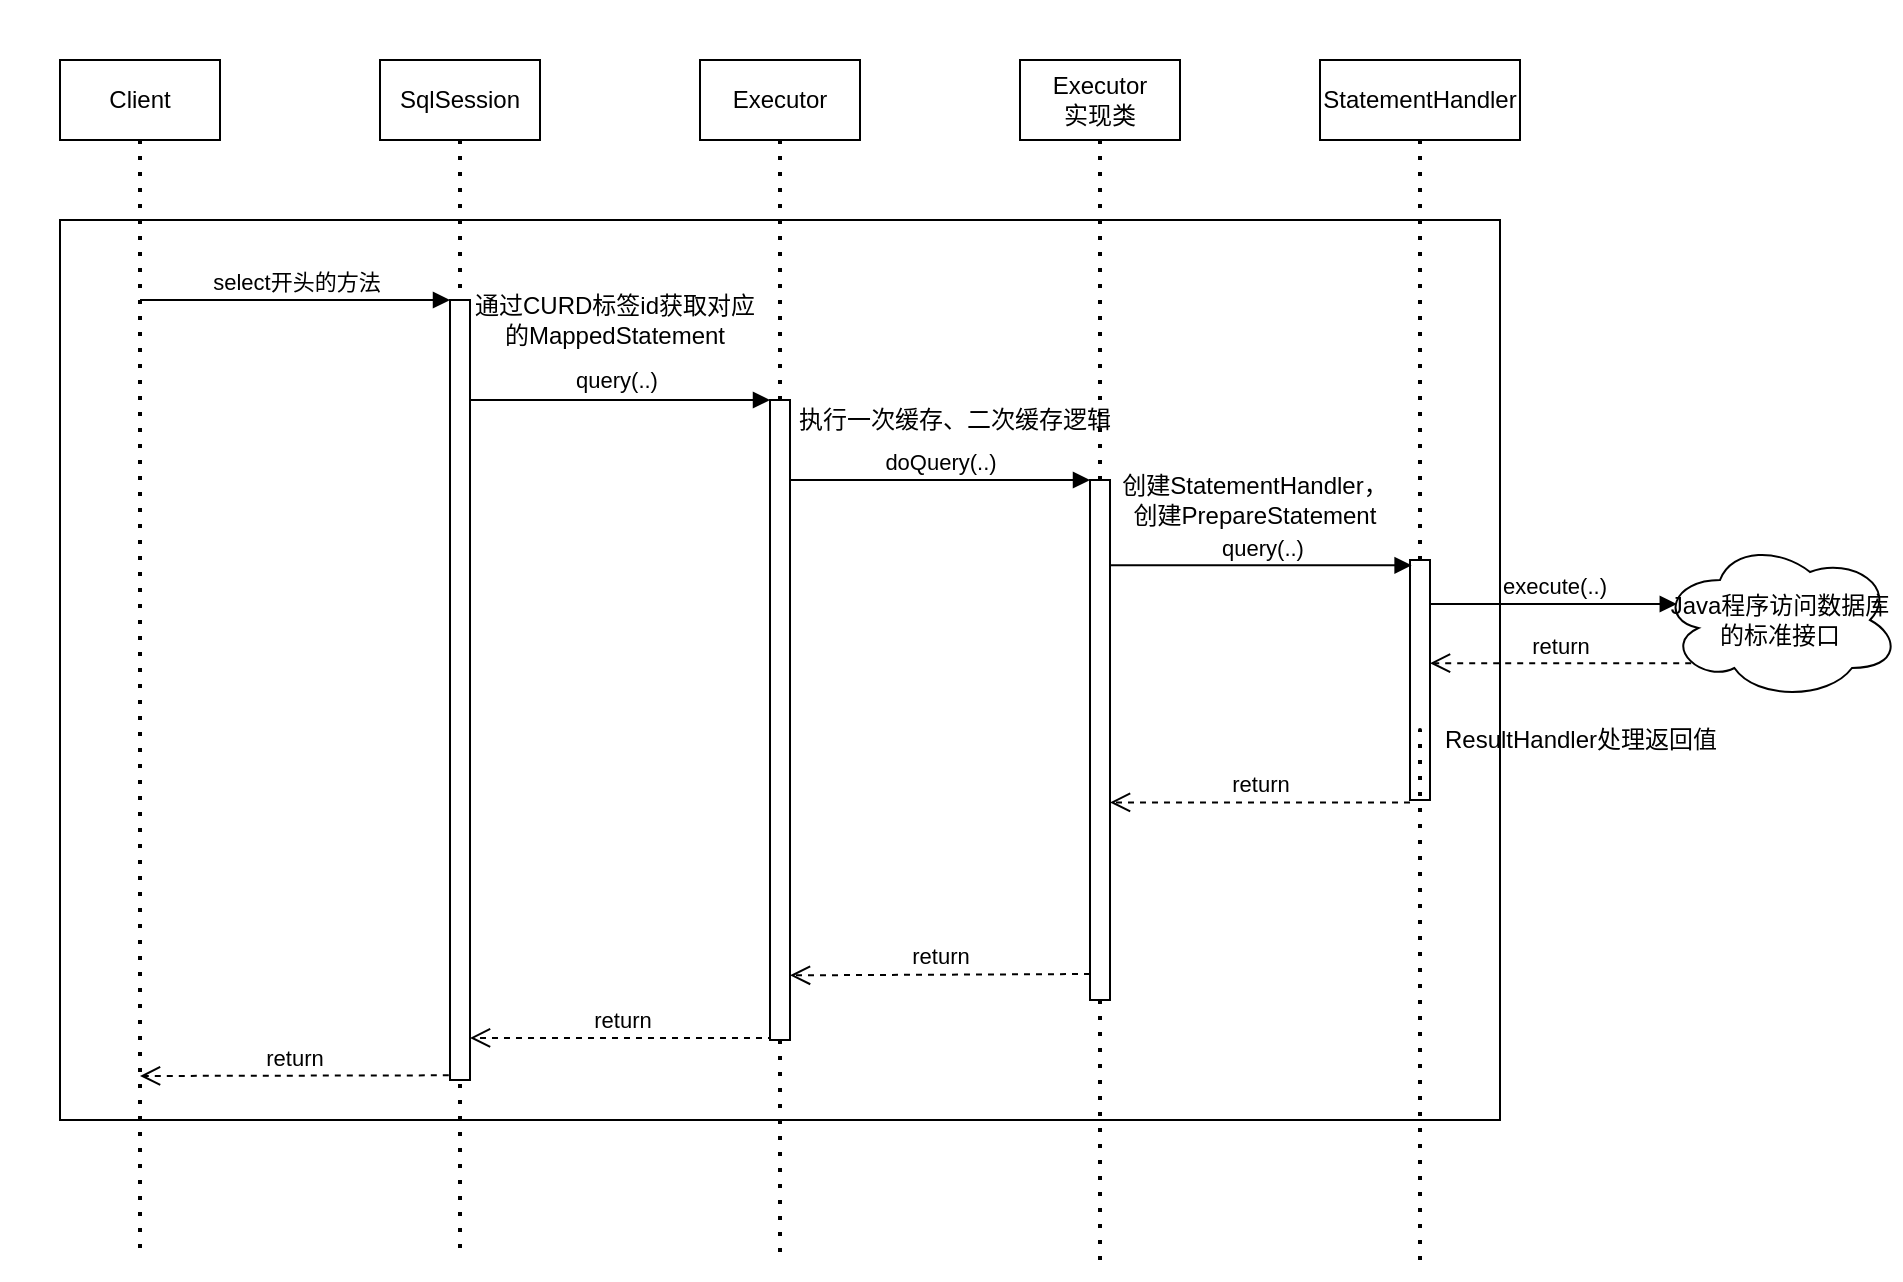 <mxfile version="22.1.16" type="device">
  <diagram id="gFP-7ZzZuncr225zE428" name="第 1 页">
    <mxGraphModel dx="1877" dy="629" grid="1" gridSize="10" guides="1" tooltips="1" connect="1" arrows="1" fold="1" page="1" pageScale="1" pageWidth="827" pageHeight="1169" math="0" shadow="0">
      <root>
        <mxCell id="0" />
        <mxCell id="1" parent="0" />
        <mxCell id="2HJ0uHWdlHcjNEn2teys-1" value="" style="rounded=0;whiteSpace=wrap;html=1;" parent="1" vertex="1">
          <mxGeometry x="-560" y="240" width="720" height="450" as="geometry" />
        </mxCell>
        <mxCell id="2HJ0uHWdlHcjNEn2teys-2" value="Client" style="rounded=0;whiteSpace=wrap;html=1;" parent="1" vertex="1">
          <mxGeometry x="-560" y="160" width="80" height="40" as="geometry" />
        </mxCell>
        <mxCell id="2HJ0uHWdlHcjNEn2teys-3" value="Executor&lt;br&gt;实现类" style="rounded=0;whiteSpace=wrap;html=1;" parent="1" vertex="1">
          <mxGeometry x="-80" y="160" width="80" height="40" as="geometry" />
        </mxCell>
        <mxCell id="2HJ0uHWdlHcjNEn2teys-4" value="SqlSession" style="rounded=0;whiteSpace=wrap;html=1;" parent="1" vertex="1">
          <mxGeometry x="-400" y="160" width="80" height="40" as="geometry" />
        </mxCell>
        <mxCell id="2HJ0uHWdlHcjNEn2teys-5" value="Executor" style="rounded=0;whiteSpace=wrap;html=1;" parent="1" vertex="1">
          <mxGeometry x="-240" y="160" width="80" height="40" as="geometry" />
        </mxCell>
        <mxCell id="2HJ0uHWdlHcjNEn2teys-6" value="" style="endArrow=none;dashed=1;html=1;dashPattern=1 3;strokeWidth=2;" parent="1" source="2HJ0uHWdlHcjNEn2teys-2" edge="1">
          <mxGeometry width="50" height="50" relative="1" as="geometry">
            <mxPoint x="-210" y="290" as="sourcePoint" />
            <mxPoint x="-520" y="760" as="targetPoint" />
          </mxGeometry>
        </mxCell>
        <mxCell id="2HJ0uHWdlHcjNEn2teys-7" value="" style="endArrow=none;dashed=1;html=1;dashPattern=1 3;strokeWidth=2;exitX=0.5;exitY=1;exitDx=0;exitDy=0;" parent="1" source="2HJ0uHWdlHcjNEn2teys-4" edge="1">
          <mxGeometry width="50" height="50" relative="1" as="geometry">
            <mxPoint x="-510" y="210" as="sourcePoint" />
            <mxPoint x="-360" y="760" as="targetPoint" />
          </mxGeometry>
        </mxCell>
        <mxCell id="2HJ0uHWdlHcjNEn2teys-8" value="" style="endArrow=none;dashed=1;html=1;dashPattern=1 3;strokeWidth=2;exitX=0.5;exitY=1;exitDx=0;exitDy=0;" parent="1" source="2HJ0uHWdlHcjNEn2teys-15" edge="1">
          <mxGeometry width="50" height="50" relative="1" as="geometry">
            <mxPoint x="-350" y="210" as="sourcePoint" />
            <mxPoint x="-200" y="760" as="targetPoint" />
          </mxGeometry>
        </mxCell>
        <mxCell id="2HJ0uHWdlHcjNEn2teys-9" value="" style="endArrow=classic;html=1;" parent="1" edge="1">
          <mxGeometry width="50" height="50" relative="1" as="geometry">
            <mxPoint x="-360" y="320" as="sourcePoint" />
            <mxPoint x="-360" y="320" as="targetPoint" />
          </mxGeometry>
        </mxCell>
        <mxCell id="2HJ0uHWdlHcjNEn2teys-10" value="" style="html=1;points=[];perimeter=orthogonalPerimeter;" parent="1" vertex="1">
          <mxGeometry x="-365" y="280" width="10" height="390" as="geometry" />
        </mxCell>
        <mxCell id="2HJ0uHWdlHcjNEn2teys-11" value="select开头的方法" style="html=1;verticalAlign=bottom;endArrow=block;entryX=0;entryY=0;" parent="1" target="2HJ0uHWdlHcjNEn2teys-10" edge="1">
          <mxGeometry relative="1" as="geometry">
            <mxPoint x="-520" y="280" as="sourcePoint" />
            <mxPoint as="offset" />
          </mxGeometry>
        </mxCell>
        <mxCell id="2HJ0uHWdlHcjNEn2teys-12" value="return" style="html=1;verticalAlign=bottom;endArrow=open;dashed=1;endSize=8;exitX=-0.06;exitY=0.994;exitDx=0;exitDy=0;exitPerimeter=0;" parent="1" source="2HJ0uHWdlHcjNEn2teys-10" edge="1">
          <mxGeometry relative="1" as="geometry">
            <mxPoint x="-520" y="668" as="targetPoint" />
          </mxGeometry>
        </mxCell>
        <mxCell id="2HJ0uHWdlHcjNEn2teys-13" value="query(..)" style="html=1;verticalAlign=bottom;endArrow=block;entryX=0;entryY=0;" parent="1" source="2HJ0uHWdlHcjNEn2teys-10" target="2HJ0uHWdlHcjNEn2teys-15" edge="1">
          <mxGeometry x="-0.033" y="1" relative="1" as="geometry">
            <mxPoint x="-280" y="110" as="sourcePoint" />
            <mxPoint as="offset" />
          </mxGeometry>
        </mxCell>
        <mxCell id="2HJ0uHWdlHcjNEn2teys-14" value="return" style="html=1;verticalAlign=bottom;endArrow=open;dashed=1;endSize=8;exitX=0.2;exitY=0.997;exitDx=0;exitDy=0;exitPerimeter=0;entryX=1;entryY=0.946;entryDx=0;entryDy=0;entryPerimeter=0;" parent="1" source="2HJ0uHWdlHcjNEn2teys-15" target="2HJ0uHWdlHcjNEn2teys-10" edge="1">
          <mxGeometry relative="1" as="geometry">
            <mxPoint x="-320" y="466" as="targetPoint" />
          </mxGeometry>
        </mxCell>
        <mxCell id="2HJ0uHWdlHcjNEn2teys-15" value="" style="html=1;points=[];perimeter=orthogonalPerimeter;" parent="1" vertex="1">
          <mxGeometry x="-205" y="330" width="10" height="320" as="geometry" />
        </mxCell>
        <mxCell id="2HJ0uHWdlHcjNEn2teys-16" value="" style="endArrow=none;dashed=1;html=1;dashPattern=1 3;strokeWidth=2;exitX=0.5;exitY=1;exitDx=0;exitDy=0;" parent="1" source="2HJ0uHWdlHcjNEn2teys-5" target="2HJ0uHWdlHcjNEn2teys-15" edge="1">
          <mxGeometry width="50" height="50" relative="1" as="geometry">
            <mxPoint x="-200" y="200" as="sourcePoint" />
            <mxPoint x="-200" y="680" as="targetPoint" />
          </mxGeometry>
        </mxCell>
        <mxCell id="2HJ0uHWdlHcjNEn2teys-24" value="" style="endArrow=none;dashed=1;html=1;dashPattern=1 3;strokeWidth=2;entryX=0.5;entryY=1;entryDx=0;entryDy=0;" parent="1" source="2HJ0uHWdlHcjNEn2teys-35" target="2HJ0uHWdlHcjNEn2teys-3" edge="1">
          <mxGeometry width="50" height="50" relative="1" as="geometry">
            <mxPoint y="760" as="sourcePoint" />
            <mxPoint x="-280" y="440" as="targetPoint" />
          </mxGeometry>
        </mxCell>
        <mxCell id="2HJ0uHWdlHcjNEn2teys-34" value="通过CURD标签id获取对应的MappedStatement" style="text;html=1;strokeColor=none;fillColor=none;align=center;verticalAlign=middle;whiteSpace=wrap;rounded=0;" parent="1" vertex="1">
          <mxGeometry x="-355" y="280" width="145" height="20" as="geometry" />
        </mxCell>
        <mxCell id="2HJ0uHWdlHcjNEn2teys-36" value="doQuery(..)" style="html=1;verticalAlign=bottom;endArrow=block;entryX=0;entryY=0;" parent="1" source="2HJ0uHWdlHcjNEn2teys-15" target="2HJ0uHWdlHcjNEn2teys-35" edge="1">
          <mxGeometry relative="1" as="geometry">
            <mxPoint x="-110.0" y="384.48" as="sourcePoint" />
          </mxGeometry>
        </mxCell>
        <mxCell id="2HJ0uHWdlHcjNEn2teys-37" value="return" style="html=1;verticalAlign=bottom;endArrow=open;dashed=1;endSize=8;exitX=0;exitY=0.95;entryX=1;entryY=0.899;entryDx=0;entryDy=0;entryPerimeter=0;" parent="1" source="2HJ0uHWdlHcjNEn2teys-35" target="2HJ0uHWdlHcjNEn2teys-15" edge="1">
          <mxGeometry relative="1" as="geometry">
            <mxPoint x="-74.2" y="456" as="targetPoint" />
          </mxGeometry>
        </mxCell>
        <mxCell id="2HJ0uHWdlHcjNEn2teys-35" value="" style="html=1;points=[];perimeter=orthogonalPerimeter;" parent="1" vertex="1">
          <mxGeometry x="-45" y="370" width="10" height="260" as="geometry" />
        </mxCell>
        <mxCell id="2HJ0uHWdlHcjNEn2teys-38" value="" style="endArrow=none;dashed=1;html=1;dashPattern=1 3;strokeWidth=2;entryX=0.5;entryY=1;entryDx=0;entryDy=0;" parent="1" target="2HJ0uHWdlHcjNEn2teys-35" edge="1">
          <mxGeometry width="50" height="50" relative="1" as="geometry">
            <mxPoint x="-40" y="760" as="sourcePoint" />
            <mxPoint y="200" as="targetPoint" />
          </mxGeometry>
        </mxCell>
        <mxCell id="2HJ0uHWdlHcjNEn2teys-39" value="执行一次缓存、二次缓存逻辑" style="text;html=1;strokeColor=none;fillColor=none;align=center;verticalAlign=middle;whiteSpace=wrap;rounded=0;" parent="1" vertex="1">
          <mxGeometry x="-195" y="330" width="165" height="20" as="geometry" />
        </mxCell>
        <mxCell id="2HJ0uHWdlHcjNEn2teys-41" value="StatementHandler" style="rounded=0;whiteSpace=wrap;html=1;" parent="1" vertex="1">
          <mxGeometry x="70" y="160" width="100" height="40" as="geometry" />
        </mxCell>
        <mxCell id="2HJ0uHWdlHcjNEn2teys-44" value="创建StatementHandler，创建PrepareStatement" style="text;html=1;strokeColor=none;fillColor=none;align=center;verticalAlign=middle;whiteSpace=wrap;rounded=0;" parent="1" vertex="1">
          <mxGeometry x="-35" y="370" width="145" height="20" as="geometry" />
        </mxCell>
        <mxCell id="2HJ0uHWdlHcjNEn2teys-51" value="" style="endArrow=none;dashed=1;html=1;dashPattern=1 3;strokeWidth=2;entryX=0.5;entryY=1;entryDx=0;entryDy=0;" parent="1" source="2HJ0uHWdlHcjNEn2teys-52" target="2HJ0uHWdlHcjNEn2teys-41" edge="1">
          <mxGeometry width="50" height="50" relative="1" as="geometry">
            <mxPoint x="120" y="760" as="sourcePoint" />
            <mxPoint x="-170" y="470" as="targetPoint" />
            <Array as="points" />
          </mxGeometry>
        </mxCell>
        <mxCell id="2HJ0uHWdlHcjNEn2teys-52" value="" style="html=1;points=[];perimeter=orthogonalPerimeter;" parent="1" vertex="1">
          <mxGeometry x="115" y="410" width="10" height="120" as="geometry" />
        </mxCell>
        <mxCell id="2HJ0uHWdlHcjNEn2teys-53" value="" style="endArrow=none;dashed=1;html=1;dashPattern=1 3;strokeWidth=2;entryX=0.5;entryY=1;entryDx=0;entryDy=0;" parent="1" target="2HJ0uHWdlHcjNEn2teys-52" edge="1">
          <mxGeometry width="50" height="50" relative="1" as="geometry">
            <mxPoint x="120" y="760" as="sourcePoint" />
            <mxPoint x="120" y="200" as="targetPoint" />
            <Array as="points">
              <mxPoint x="120" y="490" />
            </Array>
          </mxGeometry>
        </mxCell>
        <mxCell id="2HJ0uHWdlHcjNEn2teys-54" value="query(..)" style="html=1;verticalAlign=bottom;endArrow=block;entryX=0.08;entryY=0.022;entryDx=0;entryDy=0;entryPerimeter=0;" parent="1" source="2HJ0uHWdlHcjNEn2teys-35" target="2HJ0uHWdlHcjNEn2teys-52" edge="1">
          <mxGeometry width="80" relative="1" as="geometry">
            <mxPoint x="-120" y="500" as="sourcePoint" />
            <mxPoint x="117" y="412" as="targetPoint" />
          </mxGeometry>
        </mxCell>
        <mxCell id="2HJ0uHWdlHcjNEn2teys-55" value="return" style="html=1;verticalAlign=bottom;endArrow=open;dashed=1;endSize=8;exitX=0;exitY=1.01;exitDx=0;exitDy=0;exitPerimeter=0;" parent="1" source="2HJ0uHWdlHcjNEn2teys-52" target="2HJ0uHWdlHcjNEn2teys-35" edge="1">
          <mxGeometry relative="1" as="geometry">
            <mxPoint x="-40" y="400" as="sourcePoint" />
            <mxPoint x="-120" y="400" as="targetPoint" />
          </mxGeometry>
        </mxCell>
        <mxCell id="2HJ0uHWdlHcjNEn2teys-56" value="Java程序访问数据库的标准接口" style="ellipse;shape=cloud;whiteSpace=wrap;html=1;" parent="1" vertex="1">
          <mxGeometry x="240" y="400" width="120" height="80" as="geometry" />
        </mxCell>
        <mxCell id="2HJ0uHWdlHcjNEn2teys-60" value="execute(..)" style="html=1;verticalAlign=bottom;endArrow=block;entryX=0.07;entryY=0.4;entryDx=0;entryDy=0;entryPerimeter=0;" parent="1" source="2HJ0uHWdlHcjNEn2teys-52" target="2HJ0uHWdlHcjNEn2teys-56" edge="1">
          <mxGeometry width="80" relative="1" as="geometry">
            <mxPoint x="-120" y="400" as="sourcePoint" />
            <mxPoint x="-40" y="400" as="targetPoint" />
          </mxGeometry>
        </mxCell>
        <mxCell id="2HJ0uHWdlHcjNEn2teys-61" value="return" style="html=1;verticalAlign=bottom;endArrow=open;dashed=1;endSize=8;exitX=0.13;exitY=0.77;exitDx=0;exitDy=0;exitPerimeter=0;" parent="1" source="2HJ0uHWdlHcjNEn2teys-56" target="2HJ0uHWdlHcjNEn2teys-52" edge="1">
          <mxGeometry relative="1" as="geometry">
            <mxPoint x="-40" y="390" as="sourcePoint" />
            <mxPoint x="-120" y="390" as="targetPoint" />
          </mxGeometry>
        </mxCell>
        <mxCell id="2HJ0uHWdlHcjNEn2teys-62" value="ResultHandler处理返回值" style="text;html=1;align=center;verticalAlign=middle;resizable=0;points=[];autosize=1;" parent="1" vertex="1">
          <mxGeometry x="125" y="490" width="150" height="20" as="geometry" />
        </mxCell>
        <mxCell id="DLgJn06kD9ayTCuKzS7D-1" value="nxt" style="text;html=1;align=center;verticalAlign=middle;resizable=0;points=[];autosize=1;strokeColor=none;fillColor=none;fontColor=#FFFFFF;" vertex="1" parent="1">
          <mxGeometry x="-590" y="130" width="40" height="30" as="geometry" />
        </mxCell>
        <mxCell id="DLgJn06kD9ayTCuKzS7D-2" value="nxt" style="text;html=1;align=center;verticalAlign=middle;resizable=0;points=[];autosize=1;strokeColor=none;fillColor=none;fontColor=#FFFFFF;" vertex="1" parent="1">
          <mxGeometry x="320" y="740" width="40" height="30" as="geometry" />
        </mxCell>
      </root>
    </mxGraphModel>
  </diagram>
</mxfile>
